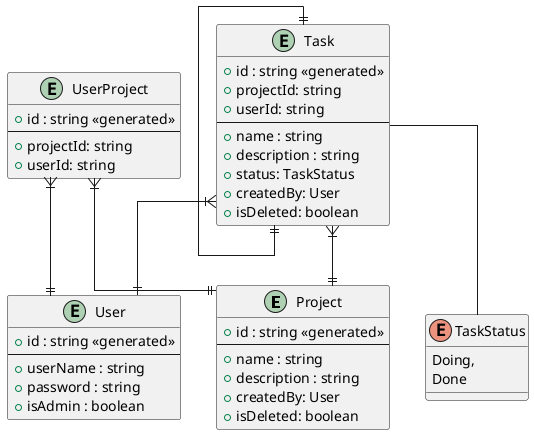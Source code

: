 @startuml Todo-List

' avoid problems with angled crows feet
skinparam linetype ortho

entity Project {
+ id : string <<generated>>
--
+ name : string
+ description : string
+ createdBy: User
+ isDeleted: boolean
}

entity User { 
+ id : string <<generated>>
--
+ userName : string
+ password : string
+ isAdmin : boolean
}

entity Task {
+ id : string <<generated>>
+ projectId: string
+ userId: string
--
+ name : string
+ description : string
+ status: TaskStatus
+ createdBy: User
+ isDeleted: boolean
}

Task--TaskStatus
Task ||--|| Task

enum TaskStatus {
    Doing,
    Done
}

entity UserProject {
+ id : string <<generated>>
--
+ projectId: string
+ userId: string
}

UserProject }|--|| User
UserProject }|--|| Project

Task }|--|| Project
Task }|--|| User

@enduml